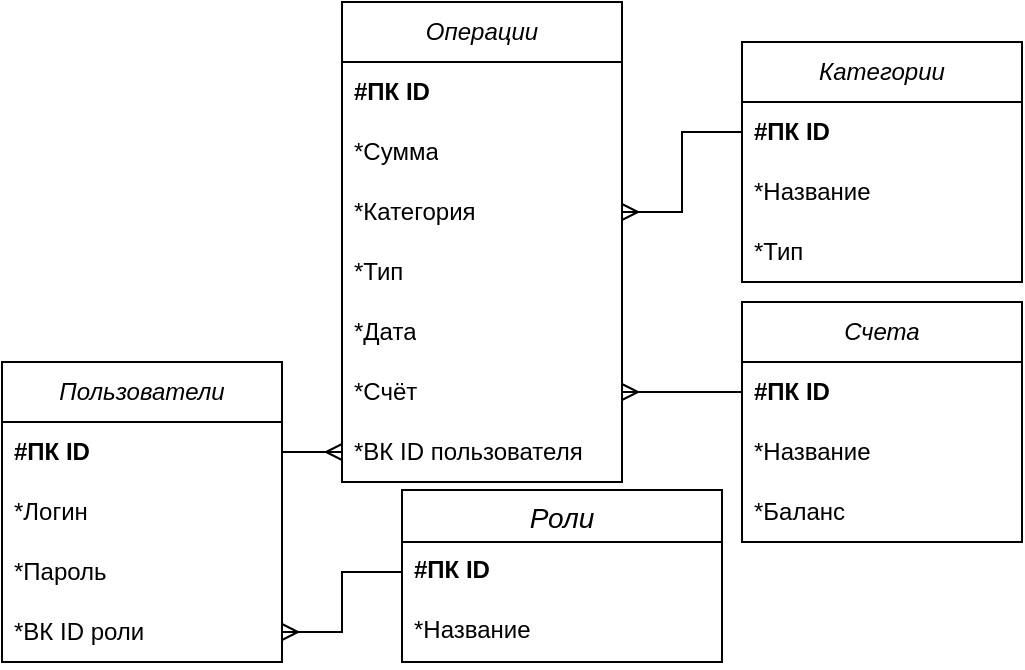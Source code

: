 <mxfile version="26.2.2">
  <diagram name="Страница — 1" id="zR64ZMovMySNeYNJQ_8g">
    <mxGraphModel dx="827" dy="480" grid="1" gridSize="10" guides="1" tooltips="1" connect="1" arrows="1" fold="1" page="1" pageScale="1" pageWidth="827" pageHeight="1169" math="0" shadow="0">
      <root>
        <mxCell id="0" />
        <mxCell id="1" parent="0" />
        <mxCell id="WmruqhzLJlk1QU53sqX_-1" value="&lt;i&gt;Операции&lt;/i&gt;" style="swimlane;fontStyle=0;childLayout=stackLayout;horizontal=1;startSize=30;horizontalStack=0;resizeParent=1;resizeParentMax=0;resizeLast=0;collapsible=1;marginBottom=0;whiteSpace=wrap;html=1;" parent="1" vertex="1">
          <mxGeometry x="360" y="330" width="140" height="240" as="geometry" />
        </mxCell>
        <mxCell id="WmruqhzLJlk1QU53sqX_-2" value="&lt;b&gt;#ПК ID&lt;/b&gt;" style="text;strokeColor=none;fillColor=none;align=left;verticalAlign=middle;spacingLeft=4;spacingRight=4;overflow=hidden;points=[[0,0.5],[1,0.5]];portConstraint=eastwest;rotatable=0;whiteSpace=wrap;html=1;" parent="WmruqhzLJlk1QU53sqX_-1" vertex="1">
          <mxGeometry y="30" width="140" height="30" as="geometry" />
        </mxCell>
        <mxCell id="WmruqhzLJlk1QU53sqX_-4" value="*Сумма" style="text;strokeColor=none;fillColor=none;align=left;verticalAlign=middle;spacingLeft=4;spacingRight=4;overflow=hidden;points=[[0,0.5],[1,0.5]];portConstraint=eastwest;rotatable=0;whiteSpace=wrap;html=1;" parent="WmruqhzLJlk1QU53sqX_-1" vertex="1">
          <mxGeometry y="60" width="140" height="30" as="geometry" />
        </mxCell>
        <mxCell id="WmruqhzLJlk1QU53sqX_-42" value="*Категория" style="text;strokeColor=none;fillColor=none;align=left;verticalAlign=middle;spacingLeft=4;spacingRight=4;overflow=hidden;points=[[0,0.5],[1,0.5]];portConstraint=eastwest;rotatable=0;whiteSpace=wrap;html=1;" parent="WmruqhzLJlk1QU53sqX_-1" vertex="1">
          <mxGeometry y="90" width="140" height="30" as="geometry" />
        </mxCell>
        <mxCell id="WmruqhzLJlk1QU53sqX_-43" value="*Тип" style="text;strokeColor=none;fillColor=none;align=left;verticalAlign=middle;spacingLeft=4;spacingRight=4;overflow=hidden;points=[[0,0.5],[1,0.5]];portConstraint=eastwest;rotatable=0;whiteSpace=wrap;html=1;" parent="WmruqhzLJlk1QU53sqX_-1" vertex="1">
          <mxGeometry y="120" width="140" height="30" as="geometry" />
        </mxCell>
        <mxCell id="WmruqhzLJlk1QU53sqX_-50" value="*Дата" style="text;strokeColor=none;fillColor=none;align=left;verticalAlign=middle;spacingLeft=4;spacingRight=4;overflow=hidden;points=[[0,0.5],[1,0.5]];portConstraint=eastwest;rotatable=0;whiteSpace=wrap;html=1;" parent="WmruqhzLJlk1QU53sqX_-1" vertex="1">
          <mxGeometry y="150" width="140" height="30" as="geometry" />
        </mxCell>
        <mxCell id="WmruqhzLJlk1QU53sqX_-52" value="*Счёт" style="text;strokeColor=none;fillColor=none;align=left;verticalAlign=middle;spacingLeft=4;spacingRight=4;overflow=hidden;points=[[0,0.5],[1,0.5]];portConstraint=eastwest;rotatable=0;whiteSpace=wrap;html=1;" parent="WmruqhzLJlk1QU53sqX_-1" vertex="1">
          <mxGeometry y="180" width="140" height="30" as="geometry" />
        </mxCell>
        <mxCell id="WmruqhzLJlk1QU53sqX_-44" value="*ВК ID пользователя" style="text;strokeColor=none;fillColor=none;align=left;verticalAlign=middle;spacingLeft=4;spacingRight=4;overflow=hidden;points=[[0,0.5],[1,0.5]];portConstraint=eastwest;rotatable=0;whiteSpace=wrap;html=1;" parent="WmruqhzLJlk1QU53sqX_-1" vertex="1">
          <mxGeometry y="210" width="140" height="30" as="geometry" />
        </mxCell>
        <mxCell id="WmruqhzLJlk1QU53sqX_-5" value="&lt;i&gt;Счета&lt;/i&gt;" style="swimlane;fontStyle=0;childLayout=stackLayout;horizontal=1;startSize=30;horizontalStack=0;resizeParent=1;resizeParentMax=0;resizeLast=0;collapsible=1;marginBottom=0;whiteSpace=wrap;html=1;" parent="1" vertex="1">
          <mxGeometry x="560" y="480" width="140" height="120" as="geometry" />
        </mxCell>
        <mxCell id="WmruqhzLJlk1QU53sqX_-6" value="&lt;b&gt;#ПК ID&lt;/b&gt;" style="text;strokeColor=none;fillColor=none;align=left;verticalAlign=middle;spacingLeft=4;spacingRight=4;overflow=hidden;points=[[0,0.5],[1,0.5]];portConstraint=eastwest;rotatable=0;whiteSpace=wrap;html=1;" parent="WmruqhzLJlk1QU53sqX_-5" vertex="1">
          <mxGeometry y="30" width="140" height="30" as="geometry" />
        </mxCell>
        <mxCell id="WmruqhzLJlk1QU53sqX_-7" value="*Название" style="text;strokeColor=none;fillColor=none;align=left;verticalAlign=middle;spacingLeft=4;spacingRight=4;overflow=hidden;points=[[0,0.5],[1,0.5]];portConstraint=eastwest;rotatable=0;whiteSpace=wrap;html=1;" parent="WmruqhzLJlk1QU53sqX_-5" vertex="1">
          <mxGeometry y="60" width="140" height="30" as="geometry" />
        </mxCell>
        <mxCell id="WmruqhzLJlk1QU53sqX_-8" value="*Баланс" style="text;strokeColor=none;fillColor=none;align=left;verticalAlign=middle;spacingLeft=4;spacingRight=4;overflow=hidden;points=[[0,0.5],[1,0.5]];portConstraint=eastwest;rotatable=0;whiteSpace=wrap;html=1;" parent="WmruqhzLJlk1QU53sqX_-5" vertex="1">
          <mxGeometry y="90" width="140" height="30" as="geometry" />
        </mxCell>
        <mxCell id="WmruqhzLJlk1QU53sqX_-9" value="&lt;i&gt;Пользователи&lt;/i&gt;" style="swimlane;fontStyle=0;childLayout=stackLayout;horizontal=1;startSize=30;horizontalStack=0;resizeParent=1;resizeParentMax=0;resizeLast=0;collapsible=1;marginBottom=0;whiteSpace=wrap;html=1;" parent="1" vertex="1">
          <mxGeometry x="190" y="510" width="140" height="150" as="geometry" />
        </mxCell>
        <mxCell id="WmruqhzLJlk1QU53sqX_-10" value="&lt;b&gt;#ПК&amp;nbsp;ID&lt;/b&gt;" style="text;strokeColor=none;fillColor=none;align=left;verticalAlign=middle;spacingLeft=4;spacingRight=4;overflow=hidden;points=[[0,0.5],[1,0.5]];portConstraint=eastwest;rotatable=0;whiteSpace=wrap;html=1;" parent="WmruqhzLJlk1QU53sqX_-9" vertex="1">
          <mxGeometry y="30" width="140" height="30" as="geometry" />
        </mxCell>
        <mxCell id="WmruqhzLJlk1QU53sqX_-11" value="*Логин" style="text;strokeColor=none;fillColor=none;align=left;verticalAlign=middle;spacingLeft=4;spacingRight=4;overflow=hidden;points=[[0,0.5],[1,0.5]];portConstraint=eastwest;rotatable=0;whiteSpace=wrap;html=1;" parent="WmruqhzLJlk1QU53sqX_-9" vertex="1">
          <mxGeometry y="60" width="140" height="30" as="geometry" />
        </mxCell>
        <mxCell id="WmruqhzLJlk1QU53sqX_-12" value="*Пароль" style="text;strokeColor=none;fillColor=none;align=left;verticalAlign=middle;spacingLeft=4;spacingRight=4;overflow=hidden;points=[[0,0.5],[1,0.5]];portConstraint=eastwest;rotatable=0;whiteSpace=wrap;html=1;" parent="WmruqhzLJlk1QU53sqX_-9" vertex="1">
          <mxGeometry y="90" width="140" height="30" as="geometry" />
        </mxCell>
        <mxCell id="WmruqhzLJlk1QU53sqX_-35" value="*ВК ID роли" style="text;strokeColor=none;fillColor=none;align=left;verticalAlign=middle;spacingLeft=4;spacingRight=4;overflow=hidden;points=[[0,0.5],[1,0.5]];portConstraint=eastwest;rotatable=0;whiteSpace=wrap;html=1;" parent="WmruqhzLJlk1QU53sqX_-9" vertex="1">
          <mxGeometry y="120" width="140" height="30" as="geometry" />
        </mxCell>
        <mxCell id="WmruqhzLJlk1QU53sqX_-13" value="&lt;i&gt;Категории&lt;/i&gt;" style="swimlane;fontStyle=0;childLayout=stackLayout;horizontal=1;startSize=30;horizontalStack=0;resizeParent=1;resizeParentMax=0;resizeLast=0;collapsible=1;marginBottom=0;whiteSpace=wrap;html=1;" parent="1" vertex="1">
          <mxGeometry x="560" y="350" width="140" height="120" as="geometry" />
        </mxCell>
        <mxCell id="WmruqhzLJlk1QU53sqX_-14" value="&lt;b&gt;#ПК ID&lt;/b&gt;" style="text;strokeColor=none;fillColor=none;align=left;verticalAlign=middle;spacingLeft=4;spacingRight=4;overflow=hidden;points=[[0,0.5],[1,0.5]];portConstraint=eastwest;rotatable=0;whiteSpace=wrap;html=1;" parent="WmruqhzLJlk1QU53sqX_-13" vertex="1">
          <mxGeometry y="30" width="140" height="30" as="geometry" />
        </mxCell>
        <mxCell id="WmruqhzLJlk1QU53sqX_-15" value="*Название" style="text;strokeColor=none;fillColor=none;align=left;verticalAlign=middle;spacingLeft=4;spacingRight=4;overflow=hidden;points=[[0,0.5],[1,0.5]];portConstraint=eastwest;rotatable=0;whiteSpace=wrap;html=1;" parent="WmruqhzLJlk1QU53sqX_-13" vertex="1">
          <mxGeometry y="60" width="140" height="30" as="geometry" />
        </mxCell>
        <mxCell id="WmruqhzLJlk1QU53sqX_-16" value="*Тип" style="text;strokeColor=none;fillColor=none;align=left;verticalAlign=middle;spacingLeft=4;spacingRight=4;overflow=hidden;points=[[0,0.5],[1,0.5]];portConstraint=eastwest;rotatable=0;whiteSpace=wrap;html=1;" parent="WmruqhzLJlk1QU53sqX_-13" vertex="1">
          <mxGeometry y="90" width="140" height="30" as="geometry" />
        </mxCell>
        <mxCell id="WmruqhzLJlk1QU53sqX_-49" value="" style="edgeStyle=entityRelationEdgeStyle;fontSize=12;html=1;endArrow=ERmany;rounded=0;" parent="1" source="WmruqhzLJlk1QU53sqX_-14" target="WmruqhzLJlk1QU53sqX_-42" edge="1">
          <mxGeometry width="100" height="100" relative="1" as="geometry">
            <mxPoint x="360" y="540" as="sourcePoint" />
            <mxPoint x="460" y="440" as="targetPoint" />
          </mxGeometry>
        </mxCell>
        <mxCell id="WmruqhzLJlk1QU53sqX_-53" value="" style="edgeStyle=entityRelationEdgeStyle;fontSize=12;html=1;endArrow=ERmany;rounded=0;" parent="1" source="WmruqhzLJlk1QU53sqX_-10" target="WmruqhzLJlk1QU53sqX_-44" edge="1">
          <mxGeometry width="100" height="100" relative="1" as="geometry">
            <mxPoint x="360" y="540" as="sourcePoint" />
            <mxPoint x="460" y="440" as="targetPoint" />
          </mxGeometry>
        </mxCell>
        <mxCell id="WmruqhzLJlk1QU53sqX_-56" value="" style="edgeStyle=entityRelationEdgeStyle;fontSize=12;html=1;endArrow=ERmany;rounded=0;" parent="1" source="WmruqhzLJlk1QU53sqX_-6" target="WmruqhzLJlk1QU53sqX_-52" edge="1">
          <mxGeometry width="100" height="100" relative="1" as="geometry">
            <mxPoint x="360" y="540" as="sourcePoint" />
            <mxPoint x="460" y="440" as="targetPoint" />
          </mxGeometry>
        </mxCell>
        <mxCell id="WmruqhzLJlk1QU53sqX_-57" value="Роли" style="swimlane;fontStyle=2;childLayout=stackLayout;horizontal=1;startSize=26;horizontalStack=0;resizeParent=1;resizeParentMax=0;resizeLast=0;collapsible=1;marginBottom=0;align=center;fontSize=14;" parent="1" vertex="1">
          <mxGeometry x="390" y="574" width="160" height="86" as="geometry" />
        </mxCell>
        <mxCell id="WmruqhzLJlk1QU53sqX_-58" value="&lt;b&gt;#ПК ID&lt;/b&gt;" style="text;strokeColor=none;fillColor=none;spacingLeft=4;spacingRight=4;overflow=hidden;rotatable=0;points=[[0,0.5],[1,0.5]];portConstraint=eastwest;fontSize=12;whiteSpace=wrap;html=1;" parent="WmruqhzLJlk1QU53sqX_-57" vertex="1">
          <mxGeometry y="26" width="160" height="30" as="geometry" />
        </mxCell>
        <mxCell id="WmruqhzLJlk1QU53sqX_-59" value="*Название" style="text;strokeColor=none;fillColor=none;spacingLeft=4;spacingRight=4;overflow=hidden;rotatable=0;points=[[0,0.5],[1,0.5]];portConstraint=eastwest;fontSize=12;whiteSpace=wrap;html=1;" parent="WmruqhzLJlk1QU53sqX_-57" vertex="1">
          <mxGeometry y="56" width="160" height="30" as="geometry" />
        </mxCell>
        <mxCell id="4fnx3mj1dllghKwu44Wn-4" value="" style="edgeStyle=entityRelationEdgeStyle;fontSize=12;html=1;endArrow=ERmany;rounded=0;exitX=0;exitY=0.5;exitDx=0;exitDy=0;" edge="1" parent="1" source="WmruqhzLJlk1QU53sqX_-58" target="WmruqhzLJlk1QU53sqX_-35">
          <mxGeometry width="100" height="100" relative="1" as="geometry">
            <mxPoint x="360" y="630" as="sourcePoint" />
            <mxPoint x="460" y="530" as="targetPoint" />
          </mxGeometry>
        </mxCell>
      </root>
    </mxGraphModel>
  </diagram>
</mxfile>
